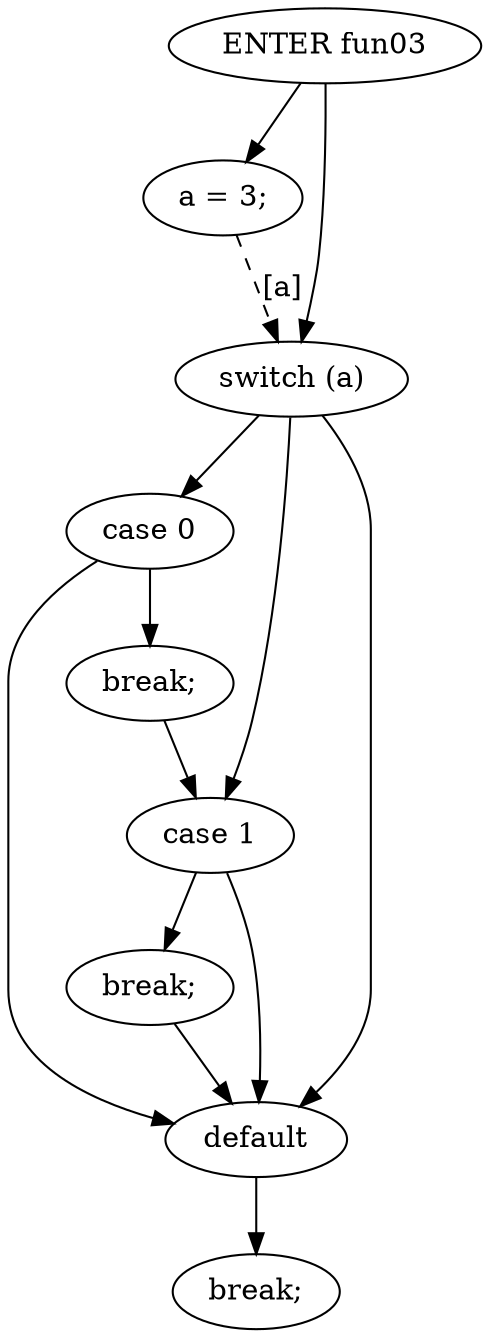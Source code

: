 digraph G {
  0 [ label="ENTER fun03" ];
  2 [ label="a = 3;" ];
  3 [ label="switch (a)" ];
  4 [ label="case 0" ];
  5 [ label="break;" ];
  6 [ label="case 1" ];
  7 [ label="break;" ];
  8 [ label="default" ];
  9 [ label="break;" ];
  2 -> 3 [ style="dashed" label="[a]" ];
  0 -> 2 [ ];
  0 -> 3 [ ];
  3 -> 4 [ ];
  4 -> 5 [ ];
  5 -> 6 [ ];
  3 -> 6 [ ];
  6 -> 7 [ ];
  7 -> 8 [ ];
  3 -> 8 [ ];
  8 -> 9 [ ];
  4 -> 8 [ ];
  6 -> 8 [ ];
}
